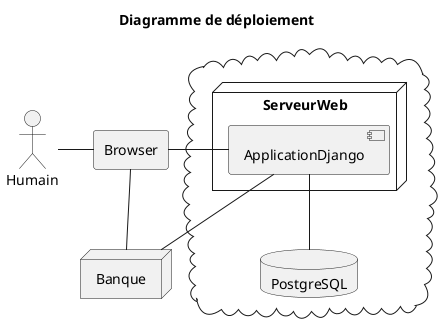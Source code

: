 @startuml 5_DeployementDiagram

title Diagramme de déploiement

actor Humain
agent Browser

cloud {
    node ServeurWeb{
        component ApplicationDjango
    }
    database PostgreSQL
}

node Banque

Humain - Browser
Browser - ApplicationDjango
ApplicationDjango -- PostgreSQL
ApplicationDjango --Banque
Browser -- Banque 

@enduml